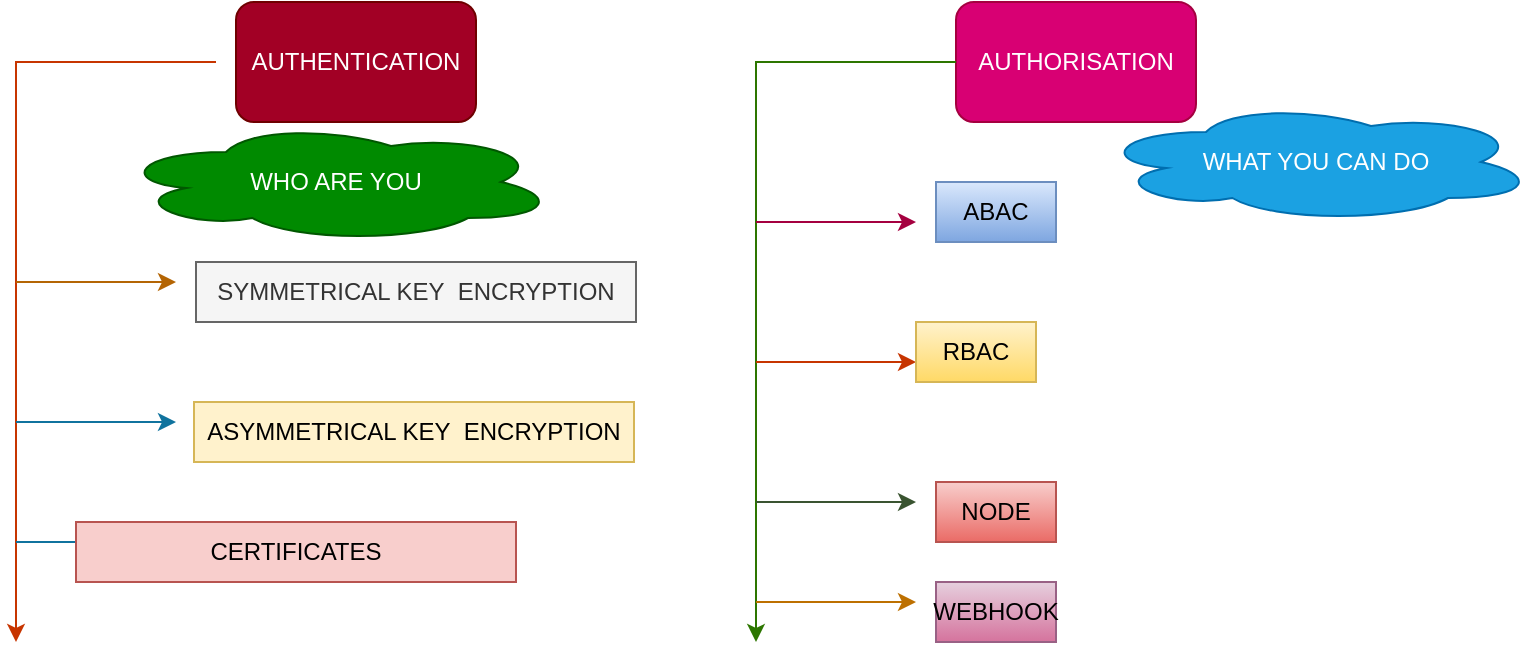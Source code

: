 <mxfile>
    <diagram id="LZK3UUPGuIxE91FEqhbS" name="Page-1">
        <mxGraphModel dx="1015" dy="428" grid="1" gridSize="10" guides="1" tooltips="1" connect="1" arrows="1" fold="1" page="1" pageScale="1" pageWidth="850" pageHeight="1100" math="0" shadow="0">
            <root>
                <mxCell id="0"/>
                <mxCell id="1" parent="0"/>
                <mxCell id="2" value="AUTHENTICATION" style="rounded=1;whiteSpace=wrap;html=1;fillColor=#a20025;fontColor=#ffffff;strokeColor=#6F0000;" vertex="1" parent="1">
                    <mxGeometry x="190" y="90" width="120" height="60" as="geometry"/>
                </mxCell>
                <mxCell id="3" value="" style="endArrow=classic;html=1;rounded=0;exitX=0;exitY=0.5;exitDx=0;exitDy=0;fillColor=#fa6800;strokeColor=#C73500;" edge="1" parent="1">
                    <mxGeometry relative="1" as="geometry">
                        <mxPoint x="180" y="120" as="sourcePoint"/>
                        <mxPoint x="80" y="410" as="targetPoint"/>
                        <Array as="points">
                            <mxPoint x="80" y="120"/>
                        </Array>
                    </mxGeometry>
                </mxCell>
                <mxCell id="4" value="" style="endArrow=classic;html=1;rounded=0;fillColor=#fad7ac;strokeColor=#b46504;" edge="1" parent="1">
                    <mxGeometry relative="1" as="geometry">
                        <mxPoint x="80" y="230" as="sourcePoint"/>
                        <mxPoint x="160" y="230" as="targetPoint"/>
                    </mxGeometry>
                </mxCell>
                <mxCell id="5" value="" style="endArrow=classic;html=1;rounded=0;fillColor=#b1ddf0;strokeColor=#10739e;" edge="1" parent="1">
                    <mxGeometry relative="1" as="geometry">
                        <mxPoint x="80" y="300" as="sourcePoint"/>
                        <mxPoint x="160" y="300" as="targetPoint"/>
                        <Array as="points"/>
                    </mxGeometry>
                </mxCell>
                <mxCell id="6" value="" style="endArrow=classic;html=1;rounded=0;fillColor=#b1ddf0;strokeColor=#10739e;" edge="1" parent="1">
                    <mxGeometry relative="1" as="geometry">
                        <mxPoint x="80" y="360" as="sourcePoint"/>
                        <mxPoint x="160" y="360" as="targetPoint"/>
                        <Array as="points"/>
                    </mxGeometry>
                </mxCell>
                <mxCell id="7" value="SYMMETRICAL KEY&amp;nbsp; ENCRYPTION" style="text;html=1;whiteSpace=wrap;strokeColor=#666666;fillColor=#f5f5f5;align=center;verticalAlign=middle;rounded=0;fontColor=#333333;" vertex="1" parent="1">
                    <mxGeometry x="170" y="220" width="220" height="30" as="geometry"/>
                </mxCell>
                <mxCell id="8" value="ASYMMETRICAL KEY&amp;nbsp; ENCRYPTION" style="text;html=1;whiteSpace=wrap;strokeColor=#d6b656;fillColor=#fff2cc;align=center;verticalAlign=middle;rounded=0;" vertex="1" parent="1">
                    <mxGeometry x="169" y="290" width="220" height="30" as="geometry"/>
                </mxCell>
                <mxCell id="9" value="CERTIFICATES" style="text;html=1;whiteSpace=wrap;strokeColor=#b85450;fillColor=#f8cecc;align=center;verticalAlign=middle;rounded=0;" vertex="1" parent="1">
                    <mxGeometry x="110" y="350" width="220" height="30" as="geometry"/>
                </mxCell>
                <mxCell id="10" value="AUTHORISATION" style="rounded=1;whiteSpace=wrap;html=1;fillColor=#d80073;fontColor=#ffffff;strokeColor=#A50040;" vertex="1" parent="1">
                    <mxGeometry x="550" y="90" width="120" height="60" as="geometry"/>
                </mxCell>
                <mxCell id="11" value="" style="endArrow=classic;html=1;rounded=0;exitX=0;exitY=0.5;exitDx=0;exitDy=0;fillColor=#60a917;strokeColor=#2D7600;" edge="1" parent="1">
                    <mxGeometry relative="1" as="geometry">
                        <mxPoint x="550" y="120" as="sourcePoint"/>
                        <mxPoint x="450" y="410" as="targetPoint"/>
                        <Array as="points">
                            <mxPoint x="450" y="120"/>
                        </Array>
                    </mxGeometry>
                </mxCell>
                <mxCell id="12" value="" style="endArrow=classic;html=1;rounded=0;fillColor=#d80073;strokeColor=#A50040;" edge="1" parent="1">
                    <mxGeometry relative="1" as="geometry">
                        <mxPoint x="450" y="200" as="sourcePoint"/>
                        <mxPoint x="530" y="200" as="targetPoint"/>
                    </mxGeometry>
                </mxCell>
                <mxCell id="13" value="" style="endArrow=classic;html=1;rounded=0;fillColor=#fa6800;strokeColor=#C73500;" edge="1" parent="1">
                    <mxGeometry relative="1" as="geometry">
                        <mxPoint x="450" y="270" as="sourcePoint"/>
                        <mxPoint x="530" y="270" as="targetPoint"/>
                    </mxGeometry>
                </mxCell>
                <mxCell id="14" value="" style="endArrow=classic;html=1;rounded=0;fillColor=#6d8764;strokeColor=#3A5431;" edge="1" parent="1">
                    <mxGeometry relative="1" as="geometry">
                        <mxPoint x="450" y="340" as="sourcePoint"/>
                        <mxPoint x="530" y="340" as="targetPoint"/>
                    </mxGeometry>
                </mxCell>
                <mxCell id="15" value="" style="endArrow=classic;html=1;rounded=0;fillColor=#f0a30a;strokeColor=#BD7000;" edge="1" parent="1">
                    <mxGeometry relative="1" as="geometry">
                        <mxPoint x="450" y="390" as="sourcePoint"/>
                        <mxPoint x="530" y="390" as="targetPoint"/>
                        <Array as="points"/>
                    </mxGeometry>
                </mxCell>
                <mxCell id="16" value="ABAC" style="text;html=1;whiteSpace=wrap;strokeColor=#6c8ebf;fillColor=#dae8fc;align=center;verticalAlign=middle;rounded=0;gradientColor=#7ea6e0;" vertex="1" parent="1">
                    <mxGeometry x="540" y="180" width="60" height="30" as="geometry"/>
                </mxCell>
                <mxCell id="17" value="RBAC" style="text;html=1;whiteSpace=wrap;strokeColor=#d6b656;fillColor=#fff2cc;align=center;verticalAlign=middle;rounded=0;gradientColor=#ffd966;" vertex="1" parent="1">
                    <mxGeometry x="530" y="250" width="60" height="30" as="geometry"/>
                </mxCell>
                <mxCell id="18" value="NODE" style="text;html=1;whiteSpace=wrap;strokeColor=#b85450;fillColor=#f8cecc;align=center;verticalAlign=middle;rounded=0;gradientColor=#ea6b66;" vertex="1" parent="1">
                    <mxGeometry x="540" y="330" width="60" height="30" as="geometry"/>
                </mxCell>
                <mxCell id="19" value="WEBHOOK" style="text;html=1;whiteSpace=wrap;strokeColor=#996185;fillColor=#e6d0de;align=center;verticalAlign=middle;rounded=0;gradientColor=#d5739d;" vertex="1" parent="1">
                    <mxGeometry x="540" y="380" width="60" height="30" as="geometry"/>
                </mxCell>
                <mxCell id="20" value="WHO ARE YOU" style="ellipse;shape=cloud;whiteSpace=wrap;html=1;fillColor=#008a00;fontColor=#ffffff;strokeColor=#005700;" vertex="1" parent="1">
                    <mxGeometry x="130" y="150" width="220" height="60" as="geometry"/>
                </mxCell>
                <mxCell id="21" value="WHAT YOU CAN DO" style="ellipse;shape=cloud;whiteSpace=wrap;html=1;fillColor=#1ba1e2;fontColor=#ffffff;strokeColor=#006EAF;" vertex="1" parent="1">
                    <mxGeometry x="620" y="140" width="220" height="60" as="geometry"/>
                </mxCell>
            </root>
        </mxGraphModel>
    </diagram>
</mxfile>
